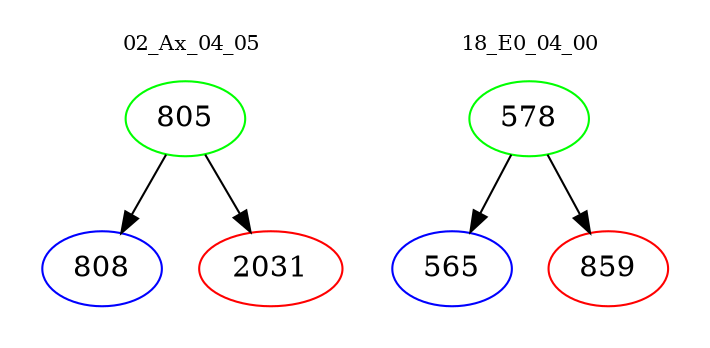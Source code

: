 digraph{
subgraph cluster_0 {
color = white
label = "02_Ax_04_05";
fontsize=10;
T0_805 [label="805", color="green"]
T0_805 -> T0_808 [color="black"]
T0_808 [label="808", color="blue"]
T0_805 -> T0_2031 [color="black"]
T0_2031 [label="2031", color="red"]
}
subgraph cluster_1 {
color = white
label = "18_E0_04_00";
fontsize=10;
T1_578 [label="578", color="green"]
T1_578 -> T1_565 [color="black"]
T1_565 [label="565", color="blue"]
T1_578 -> T1_859 [color="black"]
T1_859 [label="859", color="red"]
}
}
